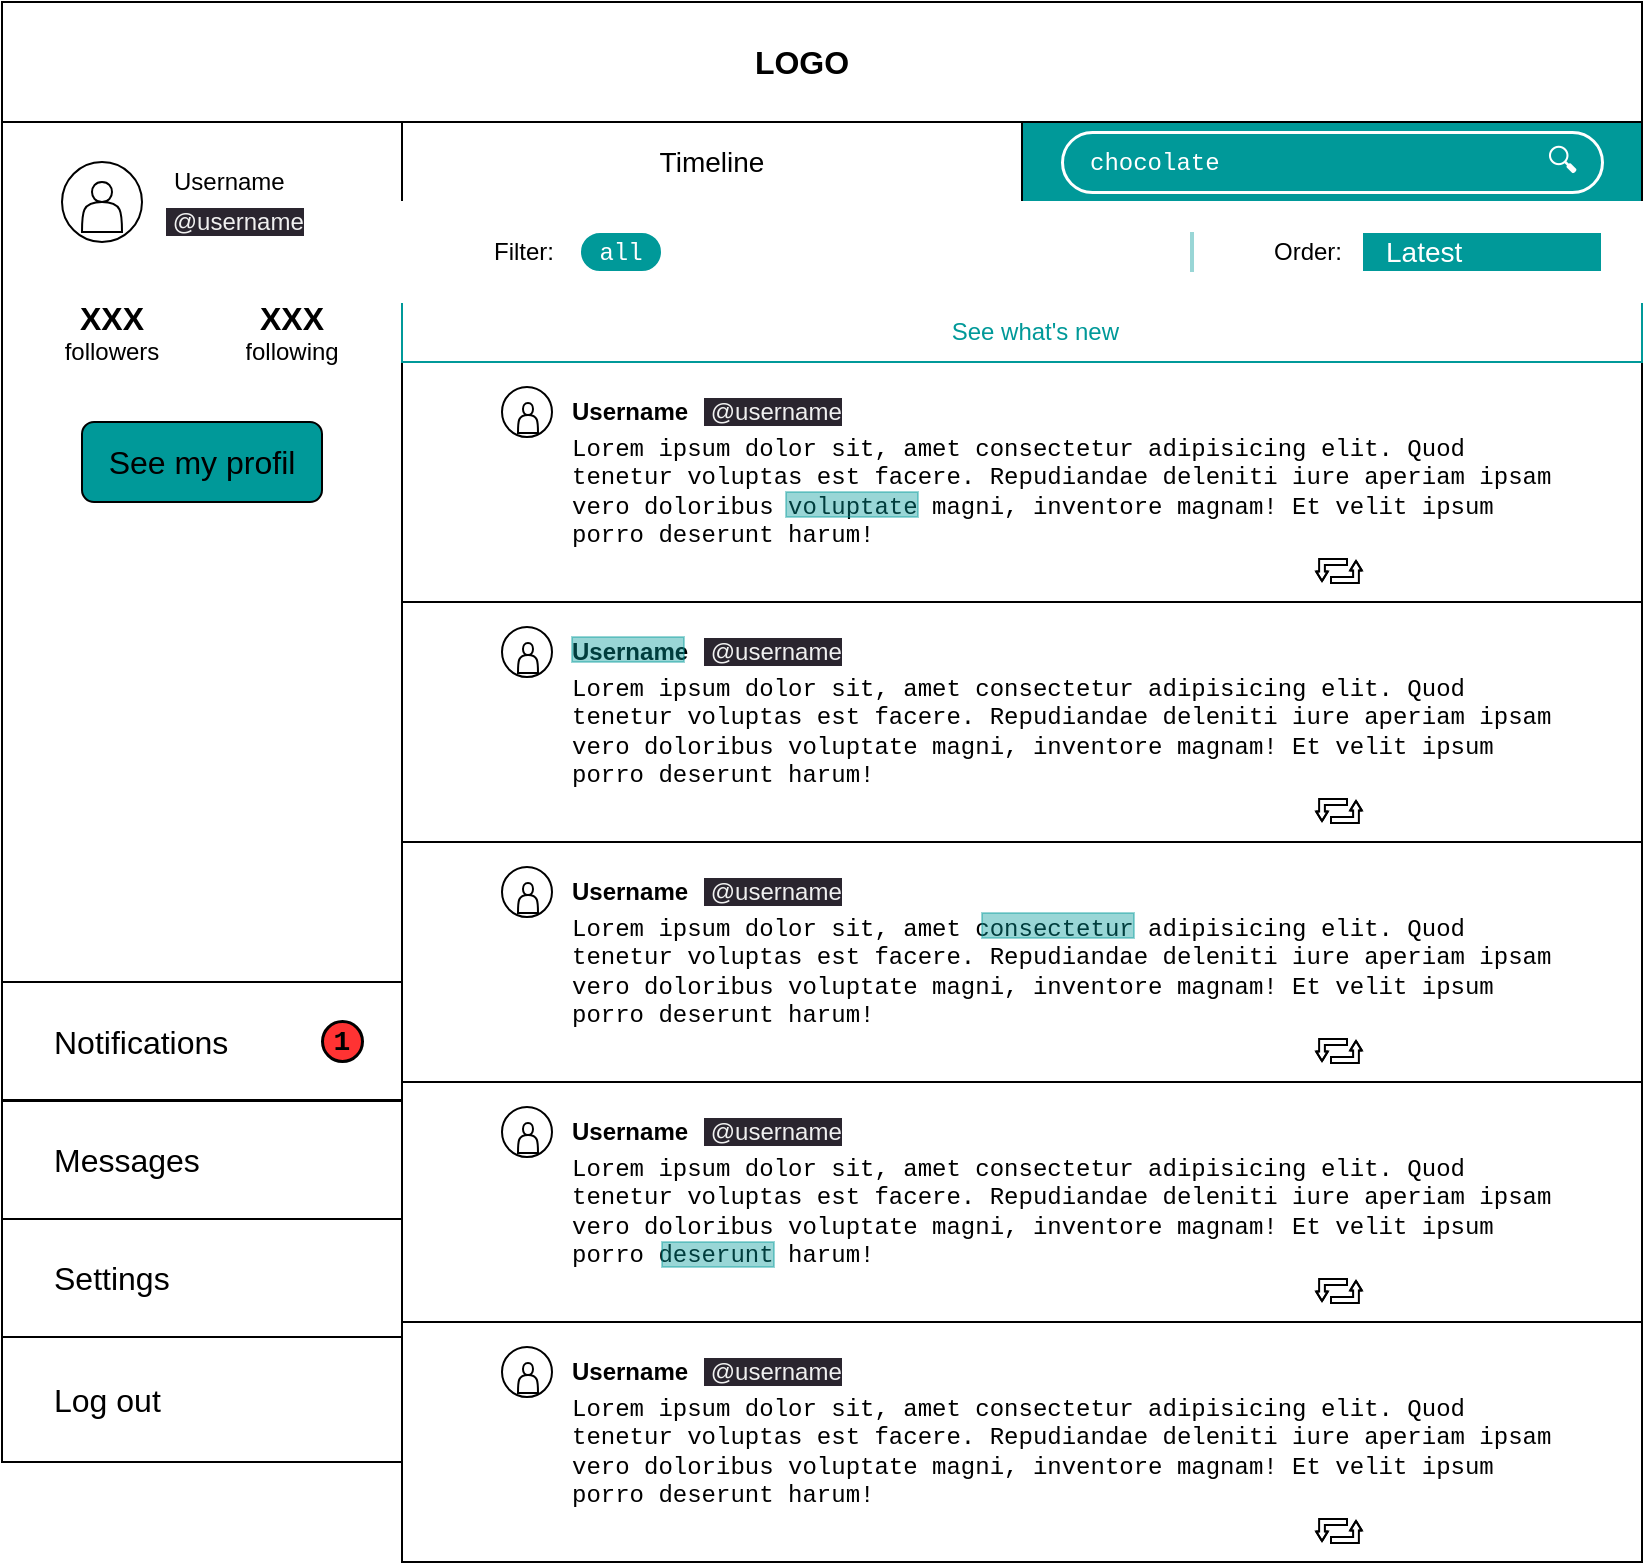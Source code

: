 <mxfile>
    <diagram id="mAKORPxYatndPDqyqi2Z" name="Page-1">
        <mxGraphModel dx="1431" dy="748" grid="1" gridSize="10" guides="1" tooltips="1" connect="1" arrows="1" fold="1" page="1" pageScale="1" pageWidth="827" pageHeight="1169" math="0" shadow="0">
            <root>
                <mxCell id="0"/>
                <mxCell id="1" parent="0"/>
                <mxCell id="17" value="&lt;font style=&quot;font-size: 14px;&quot;&gt;Timeline&lt;/font&gt;" style="rounded=0;whiteSpace=wrap;html=1;fontStyle=0;labelBackgroundColor=none;" parent="1" vertex="1">
                    <mxGeometry x="200" y="60" width="310" height="40" as="geometry"/>
                </mxCell>
                <mxCell id="2" value="" style="rounded=0;whiteSpace=wrap;html=1;" parent="1" vertex="1">
                    <mxGeometry width="820" height="60" as="geometry"/>
                </mxCell>
                <mxCell id="3" value="LOGO" style="text;html=1;strokeColor=none;fillColor=none;align=center;verticalAlign=middle;whiteSpace=wrap;rounded=0;fontStyle=1;fontSize=16;" parent="1" vertex="1">
                    <mxGeometry x="370" y="15" width="60" height="30" as="geometry"/>
                </mxCell>
                <mxCell id="5" value="" style="rounded=0;whiteSpace=wrap;html=1;" parent="1" vertex="1">
                    <mxGeometry y="60" width="200" height="670" as="geometry"/>
                </mxCell>
                <mxCell id="8" value="" style="ellipse;whiteSpace=wrap;html=1;aspect=fixed;" parent="1" vertex="1">
                    <mxGeometry x="30" y="80" width="40" height="40" as="geometry"/>
                </mxCell>
                <mxCell id="4" value="" style="shape=actor;whiteSpace=wrap;html=1;" parent="1" vertex="1">
                    <mxGeometry x="40" y="90" width="20" height="25" as="geometry"/>
                </mxCell>
                <mxCell id="9" value="Username" style="text;strokeColor=none;fillColor=none;align=left;verticalAlign=middle;spacingLeft=4;spacingRight=4;overflow=hidden;points=[[0,0.5],[1,0.5]];portConstraint=eastwest;rotatable=0;whiteSpace=wrap;html=1;labelPosition=center;verticalLabelPosition=middle;" parent="1" vertex="1">
                    <mxGeometry x="80" y="75" width="80" height="30" as="geometry"/>
                </mxCell>
                <mxCell id="10" value="&lt;span style=&quot;color: rgb(240, 240, 240); font-family: Helvetica; font-size: 12px; font-style: normal; font-variant-ligatures: normal; font-variant-caps: normal; font-weight: 400; letter-spacing: normal; orphans: 2; text-indent: 0px; text-transform: none; widows: 2; word-spacing: 0px; -webkit-text-stroke-width: 0px; background-color: rgb(42, 37, 47); text-decoration-thickness: initial; text-decoration-style: initial; text-decoration-color: initial; float: none; display: inline !important;&quot;&gt;&amp;nbsp;@username&lt;/span&gt;" style="text;whiteSpace=wrap;html=1;align=left;labelPosition=center;verticalLabelPosition=middle;verticalAlign=middle;" parent="1" vertex="1">
                    <mxGeometry x="80" y="95" width="100" height="30" as="geometry"/>
                </mxCell>
                <mxCell id="11" value="&lt;b&gt;&lt;font style=&quot;font-size: 16px;&quot;&gt;XXX&lt;/font&gt;&lt;/b&gt;&lt;br&gt;followers" style="text;strokeColor=none;fillColor=none;align=center;verticalAlign=middle;spacingLeft=4;spacingRight=4;overflow=hidden;points=[[0,0.5],[1,0.5]];portConstraint=eastwest;rotatable=0;whiteSpace=wrap;html=1;" parent="1" vertex="1">
                    <mxGeometry x="15" y="140" width="80" height="50" as="geometry"/>
                </mxCell>
                <mxCell id="12" value="&lt;b&gt;&lt;font style=&quot;font-size: 16px;&quot;&gt;XXX&lt;/font&gt;&lt;/b&gt;&lt;br&gt;following" style="text;strokeColor=none;fillColor=none;align=center;verticalAlign=middle;spacingLeft=4;spacingRight=4;overflow=hidden;points=[[0,0.5],[1,0.5]];portConstraint=eastwest;rotatable=0;whiteSpace=wrap;html=1;" parent="1" vertex="1">
                    <mxGeometry x="105" y="140" width="80" height="50" as="geometry"/>
                </mxCell>
                <mxCell id="13" value="" style="rounded=1;whiteSpace=wrap;html=1;fontSize=16;fillColor=#009999;" parent="1" vertex="1">
                    <mxGeometry x="40" y="210" width="120" height="40" as="geometry"/>
                </mxCell>
                <mxCell id="14" value="See my profil" style="text;html=1;strokeColor=none;fillColor=none;align=center;verticalAlign=middle;whiteSpace=wrap;rounded=0;fontSize=16;" parent="1" vertex="1">
                    <mxGeometry x="50" y="215" width="100" height="30" as="geometry"/>
                </mxCell>
                <mxCell id="21" value="" style="rounded=0;whiteSpace=wrap;html=1;" parent="1" vertex="1">
                    <mxGeometry x="200" y="180" width="620" height="120" as="geometry"/>
                </mxCell>
                <mxCell id="24" value="" style="ellipse;whiteSpace=wrap;html=1;aspect=fixed;" parent="1" vertex="1">
                    <mxGeometry x="250" y="192.5" width="25" height="25" as="geometry"/>
                </mxCell>
                <mxCell id="25" value="" style="shape=actor;whiteSpace=wrap;html=1;" parent="1" vertex="1">
                    <mxGeometry x="258" y="200.5" width="10" height="15" as="geometry"/>
                </mxCell>
                <mxCell id="26" value="Username" style="text;strokeColor=none;fillColor=none;align=left;verticalAlign=middle;spacingLeft=4;spacingRight=4;overflow=hidden;points=[[0,0.5],[1,0.5]];portConstraint=eastwest;rotatable=0;whiteSpace=wrap;html=1;labelPosition=center;verticalLabelPosition=middle;fontStyle=1" parent="1" vertex="1">
                    <mxGeometry x="279" y="190" width="80" height="30" as="geometry"/>
                </mxCell>
                <mxCell id="27" value="&lt;span style=&quot;color: rgb(240, 240, 240); font-family: Helvetica; font-size: 12px; font-style: normal; font-variant-ligatures: normal; font-variant-caps: normal; font-weight: 400; letter-spacing: normal; orphans: 2; text-indent: 0px; text-transform: none; widows: 2; word-spacing: 0px; -webkit-text-stroke-width: 0px; background-color: rgb(42, 37, 47); text-decoration-thickness: initial; text-decoration-style: initial; text-decoration-color: initial; float: none; display: inline !important;&quot;&gt;&amp;nbsp;@username&lt;/span&gt;" style="text;whiteSpace=wrap;html=1;align=left;labelPosition=center;verticalLabelPosition=middle;verticalAlign=middle;fillColor=none;" parent="1" vertex="1">
                    <mxGeometry x="349" y="190" width="100" height="30" as="geometry"/>
                </mxCell>
                <mxCell id="28" value="Lorem ipsum dolor sit, amet consectetur adipisicing elit. Quod tenetur voluptas est facere. Repudiandae deleniti iure aperiam ipsam vero doloribus voluptate magni, inventore magnam! Et velit ipsum porro deserunt harum!" style="text;strokeColor=none;fillColor=none;align=left;verticalAlign=middle;spacingLeft=4;spacingRight=4;overflow=hidden;points=[[0,0.5],[1,0.5]];portConstraint=eastwest;rotatable=0;whiteSpace=wrap;labelPosition=center;verticalLabelPosition=middle;fontFamily=Courier New;labelBackgroundColor=none;fontColor=default;" parent="1" vertex="1">
                    <mxGeometry x="279" y="210" width="500" height="69.5" as="geometry"/>
                </mxCell>
                <mxCell id="44" value="" style="group" parent="1" vertex="1" connectable="0">
                    <mxGeometry x="660" y="280" width="116" height="11" as="geometry"/>
                </mxCell>
                <mxCell id="38" value="♡" style="text;strokeColor=none;fillColor=none;align=left;verticalAlign=middle;whiteSpace=wrap;rounded=0;labelBackgroundColor=none;fontFamily=Courier New;fontSize=16;fontColor=#FFFFFF;fontStyle=1;container=0;" parent="44" vertex="1">
                    <mxGeometry x="65" y="1" width="22" height="10" as="geometry"/>
                </mxCell>
                <mxCell id="39" value="&lt;font style=&quot;font-size: 11px;&quot;&gt;xx&lt;/font&gt;" style="text;html=1;strokeColor=none;fillColor=none;align=left;verticalAlign=middle;whiteSpace=wrap;rounded=0;labelBackgroundColor=none;fontFamily=Courier New;fontSize=16;fontColor=#FFFFFF;container=0;" parent="44" vertex="1">
                    <mxGeometry x="86" width="30" height="10" as="geometry"/>
                </mxCell>
                <mxCell id="41" value="&lt;font style=&quot;font-size: 11px;&quot;&gt;xx&lt;/font&gt;" style="text;html=1;strokeColor=none;fillColor=none;align=left;verticalAlign=middle;whiteSpace=wrap;rounded=0;labelBackgroundColor=none;fontFamily=Courier New;fontSize=16;fontColor=#FFFFFF;container=0;" parent="44" vertex="1">
                    <mxGeometry x="25" y="1" width="30" height="10" as="geometry"/>
                </mxCell>
                <mxCell id="35" value="" style="edgeStyle=segmentEdgeStyle;endArrow=block;html=1;curved=0;rounded=0;endSize=1.256;startSize=8;strokeWidth=1;fontFamily=Courier New;fontSize=12;fontColor=default;shape=flexArrow;endWidth=1.945;endFill=0;width=2.885;" parent="44" edge="1">
                    <mxGeometry width="50" height="50" relative="1" as="geometry">
                        <mxPoint x="4" y="9" as="sourcePoint"/>
                        <mxPoint x="17" y="-1" as="targetPoint"/>
                        <Array as="points">
                            <mxPoint x="17" y="9"/>
                        </Array>
                    </mxGeometry>
                </mxCell>
                <mxCell id="36" value="" style="edgeStyle=segmentEdgeStyle;endArrow=block;html=1;curved=0;rounded=0;endSize=1.256;startSize=8;strokeWidth=1;fontFamily=Courier New;fontSize=12;fontColor=default;shape=flexArrow;endWidth=1.945;endFill=0;width=2.885;" parent="44" edge="1">
                    <mxGeometry width="50" height="50" relative="1" as="geometry">
                        <mxPoint x="13" as="sourcePoint"/>
                        <mxPoint x="-1.137e-13" y="10" as="targetPoint"/>
                        <Array as="points">
                            <mxPoint/>
                        </Array>
                    </mxGeometry>
                </mxCell>
                <mxCell id="45" value="" style="rounded=0;whiteSpace=wrap;html=1;" parent="1" vertex="1">
                    <mxGeometry x="200" y="300" width="620" height="120" as="geometry"/>
                </mxCell>
                <mxCell id="46" value="" style="ellipse;whiteSpace=wrap;html=1;aspect=fixed;" parent="1" vertex="1">
                    <mxGeometry x="250" y="312.5" width="25" height="25" as="geometry"/>
                </mxCell>
                <mxCell id="47" value="" style="shape=actor;whiteSpace=wrap;html=1;" parent="1" vertex="1">
                    <mxGeometry x="258" y="320.5" width="10" height="15" as="geometry"/>
                </mxCell>
                <mxCell id="48" value="Username" style="text;strokeColor=none;fillColor=none;align=left;verticalAlign=middle;spacingLeft=4;spacingRight=4;overflow=hidden;points=[[0,0.5],[1,0.5]];portConstraint=eastwest;rotatable=0;whiteSpace=wrap;html=1;labelPosition=center;verticalLabelPosition=middle;fontStyle=1" parent="1" vertex="1">
                    <mxGeometry x="279" y="310" width="80" height="30" as="geometry"/>
                </mxCell>
                <mxCell id="49" value="&lt;span style=&quot;color: rgb(240, 240, 240); font-family: Helvetica; font-size: 12px; font-style: normal; font-variant-ligatures: normal; font-variant-caps: normal; font-weight: 400; letter-spacing: normal; orphans: 2; text-indent: 0px; text-transform: none; widows: 2; word-spacing: 0px; -webkit-text-stroke-width: 0px; background-color: rgb(42, 37, 47); text-decoration-thickness: initial; text-decoration-style: initial; text-decoration-color: initial; float: none; display: inline !important;&quot;&gt;&amp;nbsp;@username&lt;/span&gt;" style="text;whiteSpace=wrap;html=1;align=left;labelPosition=center;verticalLabelPosition=middle;verticalAlign=middle;fillColor=none;" parent="1" vertex="1">
                    <mxGeometry x="349" y="310" width="100" height="30" as="geometry"/>
                </mxCell>
                <mxCell id="50" value="Lorem ipsum dolor sit, amet consectetur adipisicing elit. Quod tenetur voluptas est facere. Repudiandae deleniti iure aperiam ipsam vero doloribus voluptate magni, inventore magnam! Et velit ipsum porro deserunt harum!" style="text;strokeColor=none;fillColor=none;align=left;verticalAlign=middle;spacingLeft=4;spacingRight=4;overflow=hidden;points=[[0,0.5],[1,0.5]];portConstraint=eastwest;rotatable=0;labelPosition=center;verticalLabelPosition=middle;fontFamily=Courier New;labelBackgroundColor=none;fontColor=default;whiteSpace=wrap;" parent="1" vertex="1">
                    <mxGeometry x="279" y="330" width="500" height="69.5" as="geometry"/>
                </mxCell>
                <mxCell id="51" value="" style="group" parent="1" vertex="1" connectable="0">
                    <mxGeometry x="660" y="400" width="116" height="11" as="geometry"/>
                </mxCell>
                <mxCell id="52" value="♡" style="text;strokeColor=none;fillColor=none;align=left;verticalAlign=middle;whiteSpace=wrap;rounded=0;labelBackgroundColor=none;fontFamily=Courier New;fontSize=16;fontColor=#FFFFFF;fontStyle=1;container=0;" parent="51" vertex="1">
                    <mxGeometry x="65" y="1" width="22" height="10" as="geometry"/>
                </mxCell>
                <mxCell id="53" value="&lt;font style=&quot;font-size: 11px;&quot;&gt;xx&lt;/font&gt;" style="text;html=1;strokeColor=none;fillColor=none;align=left;verticalAlign=middle;whiteSpace=wrap;rounded=0;labelBackgroundColor=none;fontFamily=Courier New;fontSize=16;fontColor=#FFFFFF;container=0;" parent="51" vertex="1">
                    <mxGeometry x="86" width="30" height="10" as="geometry"/>
                </mxCell>
                <mxCell id="54" value="&lt;font style=&quot;font-size: 11px;&quot;&gt;xx&lt;/font&gt;" style="text;html=1;strokeColor=none;fillColor=none;align=left;verticalAlign=middle;whiteSpace=wrap;rounded=0;labelBackgroundColor=none;fontFamily=Courier New;fontSize=16;fontColor=#FFFFFF;container=0;" parent="51" vertex="1">
                    <mxGeometry x="25" y="1" width="30" height="10" as="geometry"/>
                </mxCell>
                <mxCell id="55" value="" style="edgeStyle=segmentEdgeStyle;endArrow=block;html=1;curved=0;rounded=0;endSize=1.256;startSize=8;strokeWidth=1;fontFamily=Courier New;fontSize=12;fontColor=default;shape=flexArrow;endWidth=1.945;endFill=0;width=2.885;" parent="51" edge="1">
                    <mxGeometry width="50" height="50" relative="1" as="geometry">
                        <mxPoint x="4" y="9" as="sourcePoint"/>
                        <mxPoint x="17" y="-1" as="targetPoint"/>
                        <Array as="points">
                            <mxPoint x="17" y="9"/>
                        </Array>
                    </mxGeometry>
                </mxCell>
                <mxCell id="56" value="" style="edgeStyle=segmentEdgeStyle;endArrow=block;html=1;curved=0;rounded=0;endSize=1.256;startSize=8;strokeWidth=1;fontFamily=Courier New;fontSize=12;fontColor=default;shape=flexArrow;endWidth=1.945;endFill=0;width=2.885;" parent="51" edge="1">
                    <mxGeometry width="50" height="50" relative="1" as="geometry">
                        <mxPoint x="13" as="sourcePoint"/>
                        <mxPoint x="-1.137e-13" y="10" as="targetPoint"/>
                        <Array as="points">
                            <mxPoint/>
                        </Array>
                    </mxGeometry>
                </mxCell>
                <mxCell id="57" value="" style="rounded=0;whiteSpace=wrap;html=1;" parent="1" vertex="1">
                    <mxGeometry x="200" y="420" width="620" height="120" as="geometry"/>
                </mxCell>
                <mxCell id="58" value="" style="ellipse;whiteSpace=wrap;html=1;aspect=fixed;" parent="1" vertex="1">
                    <mxGeometry x="250" y="432.5" width="25" height="25" as="geometry"/>
                </mxCell>
                <mxCell id="59" value="" style="shape=actor;whiteSpace=wrap;html=1;" parent="1" vertex="1">
                    <mxGeometry x="258" y="440.5" width="10" height="15" as="geometry"/>
                </mxCell>
                <mxCell id="60" value="Username" style="text;strokeColor=none;fillColor=none;align=left;verticalAlign=middle;spacingLeft=4;spacingRight=4;overflow=hidden;points=[[0,0.5],[1,0.5]];portConstraint=eastwest;rotatable=0;whiteSpace=wrap;html=1;labelPosition=center;verticalLabelPosition=middle;fontStyle=1" parent="1" vertex="1">
                    <mxGeometry x="279" y="430" width="80" height="30" as="geometry"/>
                </mxCell>
                <mxCell id="61" value="&lt;span style=&quot;color: rgb(240, 240, 240); font-family: Helvetica; font-size: 12px; font-style: normal; font-variant-ligatures: normal; font-variant-caps: normal; font-weight: 400; letter-spacing: normal; orphans: 2; text-indent: 0px; text-transform: none; widows: 2; word-spacing: 0px; -webkit-text-stroke-width: 0px; background-color: rgb(42, 37, 47); text-decoration-thickness: initial; text-decoration-style: initial; text-decoration-color: initial; float: none; display: inline !important;&quot;&gt;&amp;nbsp;@username&lt;/span&gt;" style="text;whiteSpace=wrap;html=1;align=left;labelPosition=center;verticalLabelPosition=middle;verticalAlign=middle;fillColor=none;" parent="1" vertex="1">
                    <mxGeometry x="349" y="430" width="100" height="30" as="geometry"/>
                </mxCell>
                <mxCell id="62" value="Lorem ipsum dolor sit, amet consectetur adipisicing elit. Quod tenetur voluptas est facere. Repudiandae deleniti iure aperiam ipsam vero doloribus voluptate magni, inventore magnam! Et velit ipsum porro deserunt harum!" style="text;strokeColor=none;fillColor=none;align=left;verticalAlign=middle;spacingLeft=4;spacingRight=4;overflow=hidden;points=[[0,0.5],[1,0.5]];portConstraint=eastwest;rotatable=0;whiteSpace=wrap;labelPosition=center;verticalLabelPosition=middle;fontFamily=Courier New;labelBackgroundColor=none;fontColor=default;" parent="1" vertex="1">
                    <mxGeometry x="279" y="450" width="500" height="69.5" as="geometry"/>
                </mxCell>
                <mxCell id="63" value="" style="group" parent="1" vertex="1" connectable="0">
                    <mxGeometry x="660" y="520" width="116" height="11" as="geometry"/>
                </mxCell>
                <mxCell id="64" value="♡" style="text;strokeColor=none;fillColor=none;align=left;verticalAlign=middle;whiteSpace=wrap;rounded=0;labelBackgroundColor=none;fontFamily=Courier New;fontSize=16;fontColor=#FFFFFF;fontStyle=1;container=0;" parent="63" vertex="1">
                    <mxGeometry x="65" y="1" width="22" height="10" as="geometry"/>
                </mxCell>
                <mxCell id="65" value="&lt;font style=&quot;font-size: 11px;&quot;&gt;xx&lt;/font&gt;" style="text;html=1;strokeColor=none;fillColor=none;align=left;verticalAlign=middle;whiteSpace=wrap;rounded=0;labelBackgroundColor=none;fontFamily=Courier New;fontSize=16;fontColor=#FFFFFF;container=0;" parent="63" vertex="1">
                    <mxGeometry x="86" width="30" height="10" as="geometry"/>
                </mxCell>
                <mxCell id="66" value="&lt;font style=&quot;font-size: 11px;&quot;&gt;xx&lt;/font&gt;" style="text;html=1;strokeColor=none;fillColor=none;align=left;verticalAlign=middle;whiteSpace=wrap;rounded=0;labelBackgroundColor=none;fontFamily=Courier New;fontSize=16;fontColor=#FFFFFF;container=0;" parent="63" vertex="1">
                    <mxGeometry x="25" y="1" width="30" height="10" as="geometry"/>
                </mxCell>
                <mxCell id="67" value="" style="edgeStyle=segmentEdgeStyle;endArrow=block;html=1;curved=0;rounded=0;endSize=1.256;startSize=8;strokeWidth=1;fontFamily=Courier New;fontSize=12;fontColor=default;shape=flexArrow;endWidth=1.945;endFill=0;width=2.885;" parent="63" edge="1">
                    <mxGeometry width="50" height="50" relative="1" as="geometry">
                        <mxPoint x="4" y="9" as="sourcePoint"/>
                        <mxPoint x="17" y="-1" as="targetPoint"/>
                        <Array as="points">
                            <mxPoint x="17" y="9"/>
                        </Array>
                    </mxGeometry>
                </mxCell>
                <mxCell id="68" value="" style="edgeStyle=segmentEdgeStyle;endArrow=block;html=1;curved=0;rounded=0;endSize=1.256;startSize=8;strokeWidth=1;fontFamily=Courier New;fontSize=12;fontColor=default;shape=flexArrow;endWidth=1.945;endFill=0;width=2.885;" parent="63" edge="1">
                    <mxGeometry width="50" height="50" relative="1" as="geometry">
                        <mxPoint x="13" as="sourcePoint"/>
                        <mxPoint x="-1.137e-13" y="10" as="targetPoint"/>
                        <Array as="points">
                            <mxPoint/>
                        </Array>
                    </mxGeometry>
                </mxCell>
                <mxCell id="71" value="" style="rounded=0;whiteSpace=wrap;html=1;" parent="1" vertex="1">
                    <mxGeometry x="200" y="540" width="620" height="120" as="geometry"/>
                </mxCell>
                <mxCell id="72" value="" style="ellipse;whiteSpace=wrap;html=1;aspect=fixed;" parent="1" vertex="1">
                    <mxGeometry x="250" y="552.5" width="25" height="25" as="geometry"/>
                </mxCell>
                <mxCell id="73" value="" style="shape=actor;whiteSpace=wrap;html=1;" parent="1" vertex="1">
                    <mxGeometry x="258" y="560.5" width="10" height="15" as="geometry"/>
                </mxCell>
                <mxCell id="74" value="Username" style="text;strokeColor=none;fillColor=none;align=left;verticalAlign=middle;spacingLeft=4;spacingRight=4;overflow=hidden;points=[[0,0.5],[1,0.5]];portConstraint=eastwest;rotatable=0;whiteSpace=wrap;html=1;labelPosition=center;verticalLabelPosition=middle;fontStyle=1" parent="1" vertex="1">
                    <mxGeometry x="279" y="550" width="80" height="30" as="geometry"/>
                </mxCell>
                <mxCell id="75" value="&lt;span style=&quot;color: rgb(240, 240, 240); font-family: Helvetica; font-size: 12px; font-style: normal; font-variant-ligatures: normal; font-variant-caps: normal; font-weight: 400; letter-spacing: normal; orphans: 2; text-indent: 0px; text-transform: none; widows: 2; word-spacing: 0px; -webkit-text-stroke-width: 0px; background-color: rgb(42, 37, 47); text-decoration-thickness: initial; text-decoration-style: initial; text-decoration-color: initial; float: none; display: inline !important;&quot;&gt;&amp;nbsp;@username&lt;/span&gt;" style="text;whiteSpace=wrap;html=1;align=left;labelPosition=center;verticalLabelPosition=middle;verticalAlign=middle;fillColor=none;" parent="1" vertex="1">
                    <mxGeometry x="349" y="550" width="100" height="30" as="geometry"/>
                </mxCell>
                <mxCell id="76" value="Lorem ipsum dolor sit, amet consectetur adipisicing elit. Quod tenetur voluptas est facere. Repudiandae deleniti iure aperiam ipsam vero doloribus voluptate magni, inventore magnam! Et velit ipsum porro deserunt harum!" style="text;strokeColor=none;fillColor=none;align=left;verticalAlign=middle;spacingLeft=4;spacingRight=4;overflow=hidden;points=[[0,0.5],[1,0.5]];portConstraint=eastwest;rotatable=0;whiteSpace=wrap;labelPosition=center;verticalLabelPosition=middle;fontFamily=Courier New;labelBackgroundColor=none;fontColor=default;" parent="1" vertex="1">
                    <mxGeometry x="279" y="570" width="500" height="69.5" as="geometry"/>
                </mxCell>
                <mxCell id="77" value="" style="group" parent="1" vertex="1" connectable="0">
                    <mxGeometry x="660" y="640" width="116" height="11" as="geometry"/>
                </mxCell>
                <mxCell id="78" value="♡" style="text;strokeColor=none;fillColor=none;align=left;verticalAlign=middle;whiteSpace=wrap;rounded=0;labelBackgroundColor=none;fontFamily=Courier New;fontSize=16;fontColor=#FFFFFF;fontStyle=1;container=0;" parent="77" vertex="1">
                    <mxGeometry x="65" y="1" width="22" height="10" as="geometry"/>
                </mxCell>
                <mxCell id="79" value="&lt;font style=&quot;font-size: 11px;&quot;&gt;xx&lt;/font&gt;" style="text;html=1;strokeColor=none;fillColor=none;align=left;verticalAlign=middle;whiteSpace=wrap;rounded=0;labelBackgroundColor=none;fontFamily=Courier New;fontSize=16;fontColor=#FFFFFF;container=0;" parent="77" vertex="1">
                    <mxGeometry x="86" width="30" height="10" as="geometry"/>
                </mxCell>
                <mxCell id="80" value="&lt;font style=&quot;font-size: 11px;&quot;&gt;xx&lt;/font&gt;" style="text;html=1;strokeColor=none;fillColor=none;align=left;verticalAlign=middle;whiteSpace=wrap;rounded=0;labelBackgroundColor=none;fontFamily=Courier New;fontSize=16;fontColor=#FFFFFF;container=0;" parent="77" vertex="1">
                    <mxGeometry x="25" y="1" width="30" height="10" as="geometry"/>
                </mxCell>
                <mxCell id="81" value="" style="edgeStyle=segmentEdgeStyle;endArrow=block;html=1;curved=0;rounded=0;endSize=1.256;startSize=8;strokeWidth=1;fontFamily=Courier New;fontSize=12;fontColor=default;shape=flexArrow;endWidth=1.945;endFill=0;width=2.885;" parent="77" edge="1">
                    <mxGeometry width="50" height="50" relative="1" as="geometry">
                        <mxPoint x="4" y="9" as="sourcePoint"/>
                        <mxPoint x="17" y="-1" as="targetPoint"/>
                        <Array as="points">
                            <mxPoint x="17" y="9"/>
                        </Array>
                    </mxGeometry>
                </mxCell>
                <mxCell id="82" value="" style="edgeStyle=segmentEdgeStyle;endArrow=block;html=1;curved=0;rounded=0;endSize=1.256;startSize=8;strokeWidth=1;fontFamily=Courier New;fontSize=12;fontColor=default;shape=flexArrow;endWidth=1.945;endFill=0;width=2.885;" parent="77" edge="1">
                    <mxGeometry width="50" height="50" relative="1" as="geometry">
                        <mxPoint x="13" as="sourcePoint"/>
                        <mxPoint x="-1.137e-13" y="10" as="targetPoint"/>
                        <Array as="points">
                            <mxPoint/>
                        </Array>
                    </mxGeometry>
                </mxCell>
                <mxCell id="86" value="Notifications" style="rounded=0;whiteSpace=wrap;html=1;fontSize=16;glass=0;shadow=0;align=left;spacingLeft=24;" parent="1" vertex="1">
                    <mxGeometry y="490" width="200" height="59" as="geometry"/>
                </mxCell>
                <mxCell id="87" value="Messages" style="rounded=0;whiteSpace=wrap;html=1;fontSize=16;glass=0;shadow=0;align=left;spacingLeft=24;" parent="1" vertex="1">
                    <mxGeometry y="549.5" width="200" height="59" as="geometry"/>
                </mxCell>
                <mxCell id="88" value="Settings" style="rounded=0;whiteSpace=wrap;html=1;fontSize=16;glass=0;shadow=0;align=left;spacingLeft=24;" parent="1" vertex="1">
                    <mxGeometry y="608.5" width="200" height="59" as="geometry"/>
                </mxCell>
                <mxCell id="90" value="" style="rounded=0;whiteSpace=wrap;html=1;fillColor=#009999;" parent="1" vertex="1">
                    <mxGeometry x="510" y="60" width="310" height="40" as="geometry"/>
                </mxCell>
                <mxCell id="91" value="Log out" style="rounded=0;whiteSpace=wrap;html=1;fontSize=16;glass=0;shadow=0;align=left;spacingLeft=24;" parent="1" vertex="1">
                    <mxGeometry y="667.5" width="200" height="62.5" as="geometry"/>
                </mxCell>
                <mxCell id="93" value="1" style="ellipse;whiteSpace=wrap;html=1;rounded=0;shadow=0;glass=0;labelBackgroundColor=none;fontFamily=Courier New;fontSize=14;fontColor=default;fillColor=#FF3333;fontStyle=1;strokeWidth=1.5;align=center;" parent="1" vertex="1">
                    <mxGeometry x="160" y="509.5" width="20" height="20" as="geometry"/>
                </mxCell>
                <mxCell id="70" value="&lt;span style=&quot;font-size: 12px; font-family: &amp;quot;segoe ui emoji&amp;quot;; text-align: start;&quot;&gt;&lt;font style=&quot;font-size: 13px;&quot;&gt;🔄&amp;nbsp;&lt;/font&gt;&lt;/span&gt;&lt;span style=&quot;font-family: Helvetica; font-size: 12px;&quot;&gt;See what's new&lt;/span&gt;" style="rounded=0;whiteSpace=wrap;html=1;labelBackgroundColor=none;fontFamily=Courier New;fontSize=11;fontColor=#009999;fillColor=default;strokeColor=#009999;" parent="1" vertex="1">
                    <mxGeometry x="200" y="150" width="620" height="30" as="geometry"/>
                </mxCell>
                <mxCell id="94" value="&lt;font&gt;&lt;span style=&quot;font-size: 12px;&quot;&gt;chocolate&lt;/span&gt;&lt;/font&gt;" style="rounded=1;whiteSpace=wrap;html=1;shadow=0;glass=0;labelBackgroundColor=none;strokeColor=#FFFFFF;strokeWidth=1.5;fontFamily=Courier New;fontSize=14;fontColor=#FFFFFF;fillColor=none;arcSize=50;align=left;spacingLeft=12;" parent="1" vertex="1">
                    <mxGeometry x="530" y="65" width="270" height="30" as="geometry"/>
                </mxCell>
                <mxCell id="95" value="🔍" style="text;whiteSpace=wrap;fontSize=16;fontFamily=Courier New;fontColor=#FFFFFF;align=right;" parent="1" vertex="1">
                    <mxGeometry x="760" y="65" width="30" height="30" as="geometry"/>
                </mxCell>
                <mxCell id="96" value="" style="rounded=0;whiteSpace=wrap;html=1;hachureGap=4;strokeColor=#FFFFFF;fontFamily=Architects Daughter;fontSource=https%3A%2F%2Ffonts.googleapis.com%2Fcss%3Ffamily%3DArchitects%2BDaughter;fontSize=20;fontColor=#FFFFFF;fillColor=default;" vertex="1" parent="1">
                    <mxGeometry x="200" y="100" width="620" height="50" as="geometry"/>
                </mxCell>
                <mxCell id="99" value="Filter:&amp;nbsp;" style="text;strokeColor=none;fillColor=none;align=left;verticalAlign=middle;spacingLeft=4;spacingRight=4;overflow=hidden;points=[[0,0.5],[1,0.5]];portConstraint=eastwest;rotatable=0;whiteSpace=wrap;html=1;labelPosition=center;verticalLabelPosition=middle;" vertex="1" parent="1">
                    <mxGeometry x="240" y="110" width="50" height="30" as="geometry"/>
                </mxCell>
                <mxCell id="101" value="&lt;span style=&quot;font-size: 12px;&quot;&gt;tweets&lt;/span&gt;" style="rounded=1;whiteSpace=wrap;html=1;shadow=0;glass=0;labelBackgroundColor=none;strokeColor=#FFFFFF;strokeWidth=1;fontFamily=Courier New;fontSize=14;fontColor=#FFFFFF;fillColor=none;arcSize=50;align=center;spacingLeft=0;" vertex="1" parent="1">
                    <mxGeometry x="340" y="115" width="60" height="20" as="geometry"/>
                </mxCell>
                <mxCell id="102" value="&lt;span style=&quot;font-size: 12px;&quot;&gt;users&lt;/span&gt;" style="rounded=1;whiteSpace=wrap;html=1;shadow=0;glass=0;labelBackgroundColor=none;strokeColor=#FFFFFF;strokeWidth=1;fontFamily=Courier New;fontSize=14;fontColor=#FFFFFF;fillColor=none;arcSize=50;align=center;spacingLeft=0;" vertex="1" parent="1">
                    <mxGeometry x="409" y="115" width="51" height="20" as="geometry"/>
                </mxCell>
                <mxCell id="103" value="&lt;span style=&quot;font-size: 12px;&quot;&gt;hashtags&lt;/span&gt;" style="rounded=1;whiteSpace=wrap;html=1;shadow=0;glass=0;labelBackgroundColor=none;strokeColor=#FFFFFF;strokeWidth=1;fontFamily=Courier New;fontSize=14;fontColor=#FFFFFF;fillColor=none;arcSize=50;align=center;spacingLeft=0;" vertex="1" parent="1">
                    <mxGeometry x="470" y="115" width="76.5" height="20" as="geometry"/>
                </mxCell>
                <mxCell id="104" value="Order:" style="text;strokeColor=none;fillColor=none;align=left;verticalAlign=middle;spacingLeft=4;spacingRight=4;overflow=hidden;points=[[0,0.5],[1,0.5]];portConstraint=eastwest;rotatable=0;whiteSpace=wrap;html=1;labelPosition=center;verticalLabelPosition=middle;" vertex="1" parent="1">
                    <mxGeometry x="630" y="110" width="50" height="30" as="geometry"/>
                </mxCell>
                <mxCell id="109" value="&lt;font style=&quot;font-size: 14px;&quot;&gt;Latest&lt;/font&gt;" style="rounded=0;whiteSpace=wrap;html=1;sketch=0;hachureGap=4;jiggle=2;curveFitting=1;strokeColor=#FFFFFF;strokeWidth=1;fontFamily=Helvetica;fontSize=20;fontColor=#FFFFFF;fillColor=#009999;verticalAlign=middle;spacing=0;spacingBottom=6;align=left;spacingLeft=12;" vertex="1" parent="1">
                    <mxGeometry x="680" y="115" width="120" height="20" as="geometry"/>
                </mxCell>
                <mxCell id="110" value="&lt;font style=&quot;font-size: 14px;&quot;&gt;Oldest&lt;/font&gt;" style="rounded=0;whiteSpace=wrap;html=1;sketch=0;hachureGap=4;jiggle=2;curveFitting=1;strokeColor=#FFFFFF;strokeWidth=1;fontFamily=Helvetica;fontSize=20;fontColor=#FFFFFF;fillColor=default;verticalAlign=middle;spacing=0;spacingBottom=6;align=left;spacingLeft=12;" vertex="1" parent="1">
                    <mxGeometry x="680" y="135" width="120" height="20" as="geometry"/>
                </mxCell>
                <mxCell id="111" value="&lt;font style=&quot;font-size: 14px;&quot;&gt;Popularity&lt;/font&gt;" style="rounded=0;whiteSpace=wrap;html=1;sketch=0;hachureGap=4;jiggle=2;curveFitting=1;strokeColor=#FFFFFF;strokeWidth=1;fontFamily=Helvetica;fontSize=20;fontColor=#FFFFFF;fillColor=default;verticalAlign=middle;spacing=0;spacingBottom=6;align=left;spacingLeft=12;" vertex="1" parent="1">
                    <mxGeometry x="680" y="155" width="120" height="20" as="geometry"/>
                </mxCell>
                <mxCell id="112" value="&lt;span style=&quot;font-size: 12px;&quot;&gt;all&lt;/span&gt;" style="rounded=1;whiteSpace=wrap;html=1;shadow=0;glass=0;labelBackgroundColor=none;strokeColor=#FFFFFF;strokeWidth=1;fontFamily=Courier New;fontSize=14;fontColor=#FFFFFF;fillColor=#009999;arcSize=50;align=center;spacingLeft=0;" vertex="1" parent="1">
                    <mxGeometry x="289" y="115" width="41" height="20" as="geometry"/>
                </mxCell>
                <mxCell id="113" value="" style="rounded=0;whiteSpace=wrap;html=1;" vertex="1" parent="1">
                    <mxGeometry x="200" y="660" width="620" height="120" as="geometry"/>
                </mxCell>
                <mxCell id="114" value="" style="ellipse;whiteSpace=wrap;html=1;aspect=fixed;" vertex="1" parent="1">
                    <mxGeometry x="250" y="672.5" width="25" height="25" as="geometry"/>
                </mxCell>
                <mxCell id="115" value="" style="shape=actor;whiteSpace=wrap;html=1;" vertex="1" parent="1">
                    <mxGeometry x="258" y="680.5" width="10" height="15" as="geometry"/>
                </mxCell>
                <mxCell id="116" value="Username" style="text;strokeColor=none;fillColor=none;align=left;verticalAlign=middle;spacingLeft=4;spacingRight=4;overflow=hidden;points=[[0,0.5],[1,0.5]];portConstraint=eastwest;rotatable=0;whiteSpace=wrap;html=1;labelPosition=center;verticalLabelPosition=middle;fontStyle=1" vertex="1" parent="1">
                    <mxGeometry x="279" y="670" width="80" height="30" as="geometry"/>
                </mxCell>
                <mxCell id="117" value="&lt;span style=&quot;color: rgb(240, 240, 240); font-family: Helvetica; font-size: 12px; font-style: normal; font-variant-ligatures: normal; font-variant-caps: normal; font-weight: 400; letter-spacing: normal; orphans: 2; text-indent: 0px; text-transform: none; widows: 2; word-spacing: 0px; -webkit-text-stroke-width: 0px; background-color: rgb(42, 37, 47); text-decoration-thickness: initial; text-decoration-style: initial; text-decoration-color: initial; float: none; display: inline !important;&quot;&gt;&amp;nbsp;@username&lt;/span&gt;" style="text;whiteSpace=wrap;html=1;align=left;labelPosition=center;verticalLabelPosition=middle;verticalAlign=middle;fillColor=none;" vertex="1" parent="1">
                    <mxGeometry x="349" y="670" width="100" height="30" as="geometry"/>
                </mxCell>
                <mxCell id="118" value="Lorem ipsum dolor sit, amet consectetur adipisicing elit. Quod tenetur voluptas est facere. Repudiandae deleniti iure aperiam ipsam vero doloribus voluptate magni, inventore magnam! Et velit ipsum porro deserunt harum!" style="text;strokeColor=none;fillColor=none;align=left;verticalAlign=middle;spacingLeft=4;spacingRight=4;overflow=hidden;points=[[0,0.5],[1,0.5]];portConstraint=eastwest;rotatable=0;whiteSpace=wrap;labelPosition=center;verticalLabelPosition=middle;fontFamily=Courier New;labelBackgroundColor=none;fontColor=default;" vertex="1" parent="1">
                    <mxGeometry x="279" y="690" width="500" height="69.5" as="geometry"/>
                </mxCell>
                <mxCell id="119" value="" style="group" vertex="1" connectable="0" parent="1">
                    <mxGeometry x="660" y="760" width="116" height="11" as="geometry"/>
                </mxCell>
                <mxCell id="120" value="♡" style="text;strokeColor=none;fillColor=none;align=left;verticalAlign=middle;whiteSpace=wrap;rounded=0;labelBackgroundColor=none;fontFamily=Courier New;fontSize=16;fontColor=#FFFFFF;fontStyle=1;container=0;" vertex="1" parent="119">
                    <mxGeometry x="65" y="1" width="22" height="10" as="geometry"/>
                </mxCell>
                <mxCell id="121" value="&lt;font style=&quot;font-size: 11px;&quot;&gt;xx&lt;/font&gt;" style="text;html=1;strokeColor=none;fillColor=none;align=left;verticalAlign=middle;whiteSpace=wrap;rounded=0;labelBackgroundColor=none;fontFamily=Courier New;fontSize=16;fontColor=#FFFFFF;container=0;" vertex="1" parent="119">
                    <mxGeometry x="86" width="30" height="10" as="geometry"/>
                </mxCell>
                <mxCell id="122" value="&lt;font style=&quot;font-size: 11px;&quot;&gt;xx&lt;/font&gt;" style="text;html=1;strokeColor=none;fillColor=none;align=left;verticalAlign=middle;whiteSpace=wrap;rounded=0;labelBackgroundColor=none;fontFamily=Courier New;fontSize=16;fontColor=#FFFFFF;container=0;" vertex="1" parent="119">
                    <mxGeometry x="25" y="1" width="30" height="10" as="geometry"/>
                </mxCell>
                <mxCell id="123" value="" style="edgeStyle=segmentEdgeStyle;endArrow=block;html=1;curved=0;rounded=0;endSize=1.256;startSize=8;strokeWidth=1;fontFamily=Courier New;fontSize=12;fontColor=default;shape=flexArrow;endWidth=1.945;endFill=0;width=2.885;" edge="1" parent="119">
                    <mxGeometry width="50" height="50" relative="1" as="geometry">
                        <mxPoint x="4" y="9" as="sourcePoint"/>
                        <mxPoint x="17" y="-1" as="targetPoint"/>
                        <Array as="points">
                            <mxPoint x="17" y="9"/>
                        </Array>
                    </mxGeometry>
                </mxCell>
                <mxCell id="124" value="" style="edgeStyle=segmentEdgeStyle;endArrow=block;html=1;curved=0;rounded=0;endSize=1.256;startSize=8;strokeWidth=1;fontFamily=Courier New;fontSize=12;fontColor=default;shape=flexArrow;endWidth=1.945;endFill=0;width=2.885;" edge="1" parent="119">
                    <mxGeometry width="50" height="50" relative="1" as="geometry">
                        <mxPoint x="13" as="sourcePoint"/>
                        <mxPoint x="-1.137e-13" y="10" as="targetPoint"/>
                        <Array as="points">
                            <mxPoint/>
                        </Array>
                    </mxGeometry>
                </mxCell>
                <mxCell id="125" value="" style="rounded=0;whiteSpace=wrap;html=1;sketch=0;hachureGap=4;jiggle=2;curveFitting=1;strokeColor=#009999;strokeWidth=1;fontFamily=Helvetica;fontSize=14;fontColor=#FFFFFF;fillColor=#009999;opacity=40;" vertex="1" parent="1">
                    <mxGeometry x="285" y="317.5" width="56" height="12.5" as="geometry"/>
                </mxCell>
                <mxCell id="126" value="" style="rounded=0;whiteSpace=wrap;html=1;sketch=0;hachureGap=4;jiggle=2;curveFitting=1;strokeColor=#009999;strokeWidth=1;fontFamily=Helvetica;fontSize=14;fontColor=#FFFFFF;fillColor=#009999;opacity=40;" vertex="1" parent="1">
                    <mxGeometry x="392" y="245" width="66" height="12.5" as="geometry"/>
                </mxCell>
                <mxCell id="127" value="" style="rounded=0;whiteSpace=wrap;html=1;sketch=0;hachureGap=4;jiggle=2;curveFitting=1;strokeColor=#009999;strokeWidth=1;fontFamily=Helvetica;fontSize=14;fontColor=#FFFFFF;fillColor=#009999;opacity=40;" vertex="1" parent="1">
                    <mxGeometry x="490" y="455.5" width="76" height="12.5" as="geometry"/>
                </mxCell>
                <mxCell id="129" value="" style="rounded=0;whiteSpace=wrap;html=1;sketch=0;hachureGap=4;jiggle=2;curveFitting=1;strokeColor=#009999;strokeWidth=1;fontFamily=Helvetica;fontSize=14;fontColor=#FFFFFF;fillColor=#009999;opacity=40;" vertex="1" parent="1">
                    <mxGeometry x="330" y="620" width="56" height="12.5" as="geometry"/>
                </mxCell>
                <mxCell id="130" value="" style="line;strokeWidth=2;direction=south;html=1;hachureGap=4;strokeColor=#009999;fontFamily=Helvetica;fontSize=14;fontColor=#FFFFFF;fillColor=#B0B0B0;opacity=40;" vertex="1" parent="1">
                    <mxGeometry x="590" y="115" width="10" height="20" as="geometry"/>
                </mxCell>
            </root>
        </mxGraphModel>
    </diagram>
</mxfile>
